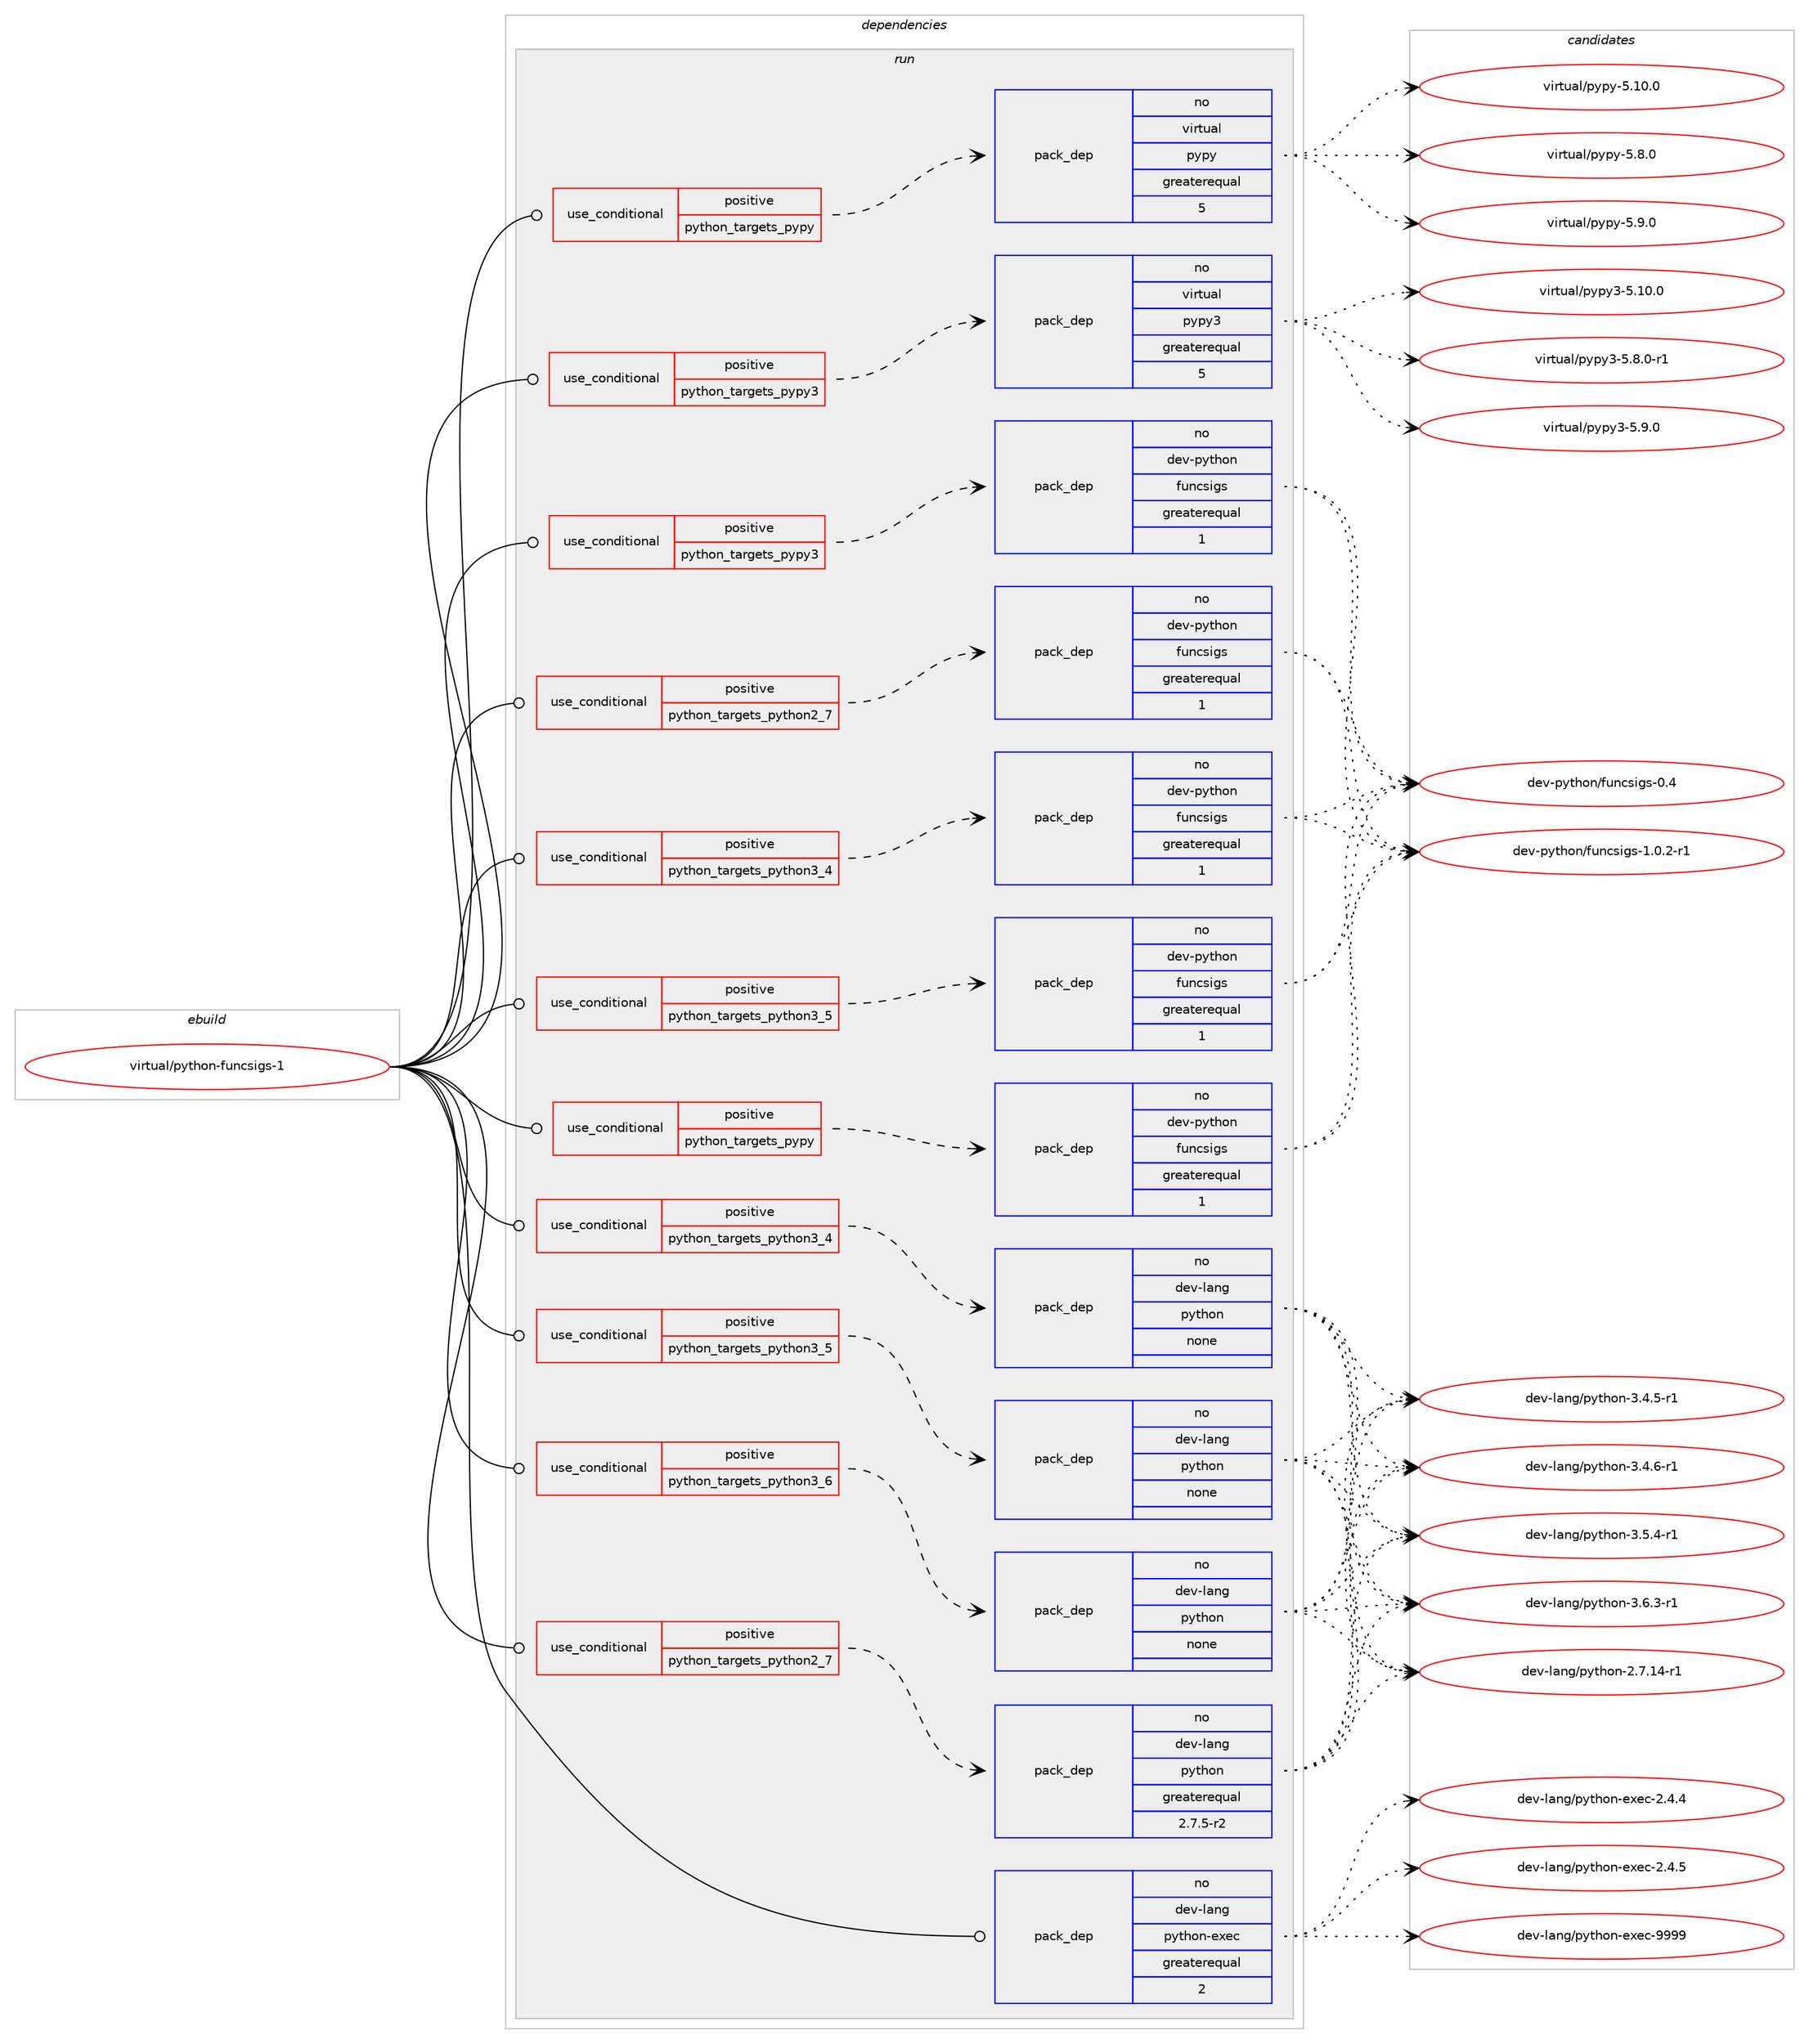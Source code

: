 digraph prolog {

# *************
# Graph options
# *************

newrank=true;
concentrate=true;
compound=true;
graph [rankdir=LR,fontname=Helvetica,fontsize=10,ranksep=1.5];#, ranksep=2.5, nodesep=0.2];
edge  [arrowhead=vee];
node  [fontname=Helvetica,fontsize=10];

# **********
# The ebuild
# **********

subgraph cluster_leftcol {
color=gray;
rank=same;
label=<<i>ebuild</i>>;
id [label="virtual/python-funcsigs-1", color=red, width=4, href="../virtual/python-funcsigs-1.svg"];
}

# ****************
# The dependencies
# ****************

subgraph cluster_midcol {
color=gray;
label=<<i>dependencies</i>>;
subgraph cluster_compile {
fillcolor="#eeeeee";
style=filled;
label=<<i>compile</i>>;
}
subgraph cluster_compileandrun {
fillcolor="#eeeeee";
style=filled;
label=<<i>compile and run</i>>;
}
subgraph cluster_run {
fillcolor="#eeeeee";
style=filled;
label=<<i>run</i>>;
subgraph cond1348 {
dependency8961 [label=<<TABLE BORDER="0" CELLBORDER="1" CELLSPACING="0" CELLPADDING="4"><TR><TD ROWSPAN="3" CELLPADDING="10">use_conditional</TD></TR><TR><TD>positive</TD></TR><TR><TD>python_targets_pypy</TD></TR></TABLE>>, shape=none, color=red];
subgraph pack7447 {
dependency8962 [label=<<TABLE BORDER="0" CELLBORDER="1" CELLSPACING="0" CELLPADDING="4" WIDTH="220"><TR><TD ROWSPAN="6" CELLPADDING="30">pack_dep</TD></TR><TR><TD WIDTH="110">no</TD></TR><TR><TD>dev-python</TD></TR><TR><TD>funcsigs</TD></TR><TR><TD>greaterequal</TD></TR><TR><TD>1</TD></TR></TABLE>>, shape=none, color=blue];
}
dependency8961:e -> dependency8962:w [weight=20,style="dashed",arrowhead="vee"];
}
id:e -> dependency8961:w [weight=20,style="solid",arrowhead="odot"];
subgraph cond1349 {
dependency8963 [label=<<TABLE BORDER="0" CELLBORDER="1" CELLSPACING="0" CELLPADDING="4"><TR><TD ROWSPAN="3" CELLPADDING="10">use_conditional</TD></TR><TR><TD>positive</TD></TR><TR><TD>python_targets_pypy</TD></TR></TABLE>>, shape=none, color=red];
subgraph pack7448 {
dependency8964 [label=<<TABLE BORDER="0" CELLBORDER="1" CELLSPACING="0" CELLPADDING="4" WIDTH="220"><TR><TD ROWSPAN="6" CELLPADDING="30">pack_dep</TD></TR><TR><TD WIDTH="110">no</TD></TR><TR><TD>virtual</TD></TR><TR><TD>pypy</TD></TR><TR><TD>greaterequal</TD></TR><TR><TD>5</TD></TR></TABLE>>, shape=none, color=blue];
}
dependency8963:e -> dependency8964:w [weight=20,style="dashed",arrowhead="vee"];
}
id:e -> dependency8963:w [weight=20,style="solid",arrowhead="odot"];
subgraph cond1350 {
dependency8965 [label=<<TABLE BORDER="0" CELLBORDER="1" CELLSPACING="0" CELLPADDING="4"><TR><TD ROWSPAN="3" CELLPADDING="10">use_conditional</TD></TR><TR><TD>positive</TD></TR><TR><TD>python_targets_pypy3</TD></TR></TABLE>>, shape=none, color=red];
subgraph pack7449 {
dependency8966 [label=<<TABLE BORDER="0" CELLBORDER="1" CELLSPACING="0" CELLPADDING="4" WIDTH="220"><TR><TD ROWSPAN="6" CELLPADDING="30">pack_dep</TD></TR><TR><TD WIDTH="110">no</TD></TR><TR><TD>dev-python</TD></TR><TR><TD>funcsigs</TD></TR><TR><TD>greaterequal</TD></TR><TR><TD>1</TD></TR></TABLE>>, shape=none, color=blue];
}
dependency8965:e -> dependency8966:w [weight=20,style="dashed",arrowhead="vee"];
}
id:e -> dependency8965:w [weight=20,style="solid",arrowhead="odot"];
subgraph cond1351 {
dependency8967 [label=<<TABLE BORDER="0" CELLBORDER="1" CELLSPACING="0" CELLPADDING="4"><TR><TD ROWSPAN="3" CELLPADDING="10">use_conditional</TD></TR><TR><TD>positive</TD></TR><TR><TD>python_targets_pypy3</TD></TR></TABLE>>, shape=none, color=red];
subgraph pack7450 {
dependency8968 [label=<<TABLE BORDER="0" CELLBORDER="1" CELLSPACING="0" CELLPADDING="4" WIDTH="220"><TR><TD ROWSPAN="6" CELLPADDING="30">pack_dep</TD></TR><TR><TD WIDTH="110">no</TD></TR><TR><TD>virtual</TD></TR><TR><TD>pypy3</TD></TR><TR><TD>greaterequal</TD></TR><TR><TD>5</TD></TR></TABLE>>, shape=none, color=blue];
}
dependency8967:e -> dependency8968:w [weight=20,style="dashed",arrowhead="vee"];
}
id:e -> dependency8967:w [weight=20,style="solid",arrowhead="odot"];
subgraph cond1352 {
dependency8969 [label=<<TABLE BORDER="0" CELLBORDER="1" CELLSPACING="0" CELLPADDING="4"><TR><TD ROWSPAN="3" CELLPADDING="10">use_conditional</TD></TR><TR><TD>positive</TD></TR><TR><TD>python_targets_python2_7</TD></TR></TABLE>>, shape=none, color=red];
subgraph pack7451 {
dependency8970 [label=<<TABLE BORDER="0" CELLBORDER="1" CELLSPACING="0" CELLPADDING="4" WIDTH="220"><TR><TD ROWSPAN="6" CELLPADDING="30">pack_dep</TD></TR><TR><TD WIDTH="110">no</TD></TR><TR><TD>dev-lang</TD></TR><TR><TD>python</TD></TR><TR><TD>greaterequal</TD></TR><TR><TD>2.7.5-r2</TD></TR></TABLE>>, shape=none, color=blue];
}
dependency8969:e -> dependency8970:w [weight=20,style="dashed",arrowhead="vee"];
}
id:e -> dependency8969:w [weight=20,style="solid",arrowhead="odot"];
subgraph cond1353 {
dependency8971 [label=<<TABLE BORDER="0" CELLBORDER="1" CELLSPACING="0" CELLPADDING="4"><TR><TD ROWSPAN="3" CELLPADDING="10">use_conditional</TD></TR><TR><TD>positive</TD></TR><TR><TD>python_targets_python2_7</TD></TR></TABLE>>, shape=none, color=red];
subgraph pack7452 {
dependency8972 [label=<<TABLE BORDER="0" CELLBORDER="1" CELLSPACING="0" CELLPADDING="4" WIDTH="220"><TR><TD ROWSPAN="6" CELLPADDING="30">pack_dep</TD></TR><TR><TD WIDTH="110">no</TD></TR><TR><TD>dev-python</TD></TR><TR><TD>funcsigs</TD></TR><TR><TD>greaterequal</TD></TR><TR><TD>1</TD></TR></TABLE>>, shape=none, color=blue];
}
dependency8971:e -> dependency8972:w [weight=20,style="dashed",arrowhead="vee"];
}
id:e -> dependency8971:w [weight=20,style="solid",arrowhead="odot"];
subgraph cond1354 {
dependency8973 [label=<<TABLE BORDER="0" CELLBORDER="1" CELLSPACING="0" CELLPADDING="4"><TR><TD ROWSPAN="3" CELLPADDING="10">use_conditional</TD></TR><TR><TD>positive</TD></TR><TR><TD>python_targets_python3_4</TD></TR></TABLE>>, shape=none, color=red];
subgraph pack7453 {
dependency8974 [label=<<TABLE BORDER="0" CELLBORDER="1" CELLSPACING="0" CELLPADDING="4" WIDTH="220"><TR><TD ROWSPAN="6" CELLPADDING="30">pack_dep</TD></TR><TR><TD WIDTH="110">no</TD></TR><TR><TD>dev-lang</TD></TR><TR><TD>python</TD></TR><TR><TD>none</TD></TR><TR><TD></TD></TR></TABLE>>, shape=none, color=blue];
}
dependency8973:e -> dependency8974:w [weight=20,style="dashed",arrowhead="vee"];
}
id:e -> dependency8973:w [weight=20,style="solid",arrowhead="odot"];
subgraph cond1355 {
dependency8975 [label=<<TABLE BORDER="0" CELLBORDER="1" CELLSPACING="0" CELLPADDING="4"><TR><TD ROWSPAN="3" CELLPADDING="10">use_conditional</TD></TR><TR><TD>positive</TD></TR><TR><TD>python_targets_python3_4</TD></TR></TABLE>>, shape=none, color=red];
subgraph pack7454 {
dependency8976 [label=<<TABLE BORDER="0" CELLBORDER="1" CELLSPACING="0" CELLPADDING="4" WIDTH="220"><TR><TD ROWSPAN="6" CELLPADDING="30">pack_dep</TD></TR><TR><TD WIDTH="110">no</TD></TR><TR><TD>dev-python</TD></TR><TR><TD>funcsigs</TD></TR><TR><TD>greaterequal</TD></TR><TR><TD>1</TD></TR></TABLE>>, shape=none, color=blue];
}
dependency8975:e -> dependency8976:w [weight=20,style="dashed",arrowhead="vee"];
}
id:e -> dependency8975:w [weight=20,style="solid",arrowhead="odot"];
subgraph cond1356 {
dependency8977 [label=<<TABLE BORDER="0" CELLBORDER="1" CELLSPACING="0" CELLPADDING="4"><TR><TD ROWSPAN="3" CELLPADDING="10">use_conditional</TD></TR><TR><TD>positive</TD></TR><TR><TD>python_targets_python3_5</TD></TR></TABLE>>, shape=none, color=red];
subgraph pack7455 {
dependency8978 [label=<<TABLE BORDER="0" CELLBORDER="1" CELLSPACING="0" CELLPADDING="4" WIDTH="220"><TR><TD ROWSPAN="6" CELLPADDING="30">pack_dep</TD></TR><TR><TD WIDTH="110">no</TD></TR><TR><TD>dev-lang</TD></TR><TR><TD>python</TD></TR><TR><TD>none</TD></TR><TR><TD></TD></TR></TABLE>>, shape=none, color=blue];
}
dependency8977:e -> dependency8978:w [weight=20,style="dashed",arrowhead="vee"];
}
id:e -> dependency8977:w [weight=20,style="solid",arrowhead="odot"];
subgraph cond1357 {
dependency8979 [label=<<TABLE BORDER="0" CELLBORDER="1" CELLSPACING="0" CELLPADDING="4"><TR><TD ROWSPAN="3" CELLPADDING="10">use_conditional</TD></TR><TR><TD>positive</TD></TR><TR><TD>python_targets_python3_5</TD></TR></TABLE>>, shape=none, color=red];
subgraph pack7456 {
dependency8980 [label=<<TABLE BORDER="0" CELLBORDER="1" CELLSPACING="0" CELLPADDING="4" WIDTH="220"><TR><TD ROWSPAN="6" CELLPADDING="30">pack_dep</TD></TR><TR><TD WIDTH="110">no</TD></TR><TR><TD>dev-python</TD></TR><TR><TD>funcsigs</TD></TR><TR><TD>greaterequal</TD></TR><TR><TD>1</TD></TR></TABLE>>, shape=none, color=blue];
}
dependency8979:e -> dependency8980:w [weight=20,style="dashed",arrowhead="vee"];
}
id:e -> dependency8979:w [weight=20,style="solid",arrowhead="odot"];
subgraph cond1358 {
dependency8981 [label=<<TABLE BORDER="0" CELLBORDER="1" CELLSPACING="0" CELLPADDING="4"><TR><TD ROWSPAN="3" CELLPADDING="10">use_conditional</TD></TR><TR><TD>positive</TD></TR><TR><TD>python_targets_python3_6</TD></TR></TABLE>>, shape=none, color=red];
subgraph pack7457 {
dependency8982 [label=<<TABLE BORDER="0" CELLBORDER="1" CELLSPACING="0" CELLPADDING="4" WIDTH="220"><TR><TD ROWSPAN="6" CELLPADDING="30">pack_dep</TD></TR><TR><TD WIDTH="110">no</TD></TR><TR><TD>dev-lang</TD></TR><TR><TD>python</TD></TR><TR><TD>none</TD></TR><TR><TD></TD></TR></TABLE>>, shape=none, color=blue];
}
dependency8981:e -> dependency8982:w [weight=20,style="dashed",arrowhead="vee"];
}
id:e -> dependency8981:w [weight=20,style="solid",arrowhead="odot"];
subgraph pack7458 {
dependency8983 [label=<<TABLE BORDER="0" CELLBORDER="1" CELLSPACING="0" CELLPADDING="4" WIDTH="220"><TR><TD ROWSPAN="6" CELLPADDING="30">pack_dep</TD></TR><TR><TD WIDTH="110">no</TD></TR><TR><TD>dev-lang</TD></TR><TR><TD>python-exec</TD></TR><TR><TD>greaterequal</TD></TR><TR><TD>2</TD></TR></TABLE>>, shape=none, color=blue];
}
id:e -> dependency8983:w [weight=20,style="solid",arrowhead="odot"];
}
}

# **************
# The candidates
# **************

subgraph cluster_choices {
rank=same;
color=gray;
label=<<i>candidates</i>>;

subgraph choice7447 {
color=black;
nodesep=1;
choice10010111845112121116104111110471021171109911510510311545484652 [label="dev-python/funcsigs-0.4", color=red, width=4,href="../dev-python/funcsigs-0.4.svg"];
choice1001011184511212111610411111047102117110991151051031154549464846504511449 [label="dev-python/funcsigs-1.0.2-r1", color=red, width=4,href="../dev-python/funcsigs-1.0.2-r1.svg"];
dependency8962:e -> choice10010111845112121116104111110471021171109911510510311545484652:w [style=dotted,weight="100"];
dependency8962:e -> choice1001011184511212111610411111047102117110991151051031154549464846504511449:w [style=dotted,weight="100"];
}
subgraph choice7448 {
color=black;
nodesep=1;
choice118105114116117971084711212111212145534649484648 [label="virtual/pypy-5.10.0", color=red, width=4,href="../virtual/pypy-5.10.0.svg"];
choice1181051141161179710847112121112121455346564648 [label="virtual/pypy-5.8.0", color=red, width=4,href="../virtual/pypy-5.8.0.svg"];
choice1181051141161179710847112121112121455346574648 [label="virtual/pypy-5.9.0", color=red, width=4,href="../virtual/pypy-5.9.0.svg"];
dependency8964:e -> choice118105114116117971084711212111212145534649484648:w [style=dotted,weight="100"];
dependency8964:e -> choice1181051141161179710847112121112121455346564648:w [style=dotted,weight="100"];
dependency8964:e -> choice1181051141161179710847112121112121455346574648:w [style=dotted,weight="100"];
}
subgraph choice7449 {
color=black;
nodesep=1;
choice10010111845112121116104111110471021171109911510510311545484652 [label="dev-python/funcsigs-0.4", color=red, width=4,href="../dev-python/funcsigs-0.4.svg"];
choice1001011184511212111610411111047102117110991151051031154549464846504511449 [label="dev-python/funcsigs-1.0.2-r1", color=red, width=4,href="../dev-python/funcsigs-1.0.2-r1.svg"];
dependency8966:e -> choice10010111845112121116104111110471021171109911510510311545484652:w [style=dotted,weight="100"];
dependency8966:e -> choice1001011184511212111610411111047102117110991151051031154549464846504511449:w [style=dotted,weight="100"];
}
subgraph choice7450 {
color=black;
nodesep=1;
choice11810511411611797108471121211121215145534649484648 [label="virtual/pypy3-5.10.0", color=red, width=4,href="../virtual/pypy3-5.10.0.svg"];
choice1181051141161179710847112121112121514553465646484511449 [label="virtual/pypy3-5.8.0-r1", color=red, width=4,href="../virtual/pypy3-5.8.0-r1.svg"];
choice118105114116117971084711212111212151455346574648 [label="virtual/pypy3-5.9.0", color=red, width=4,href="../virtual/pypy3-5.9.0.svg"];
dependency8968:e -> choice11810511411611797108471121211121215145534649484648:w [style=dotted,weight="100"];
dependency8968:e -> choice1181051141161179710847112121112121514553465646484511449:w [style=dotted,weight="100"];
dependency8968:e -> choice118105114116117971084711212111212151455346574648:w [style=dotted,weight="100"];
}
subgraph choice7451 {
color=black;
nodesep=1;
choice100101118451089711010347112121116104111110455046554649524511449 [label="dev-lang/python-2.7.14-r1", color=red, width=4,href="../dev-lang/python-2.7.14-r1.svg"];
choice1001011184510897110103471121211161041111104551465246534511449 [label="dev-lang/python-3.4.5-r1", color=red, width=4,href="../dev-lang/python-3.4.5-r1.svg"];
choice1001011184510897110103471121211161041111104551465246544511449 [label="dev-lang/python-3.4.6-r1", color=red, width=4,href="../dev-lang/python-3.4.6-r1.svg"];
choice1001011184510897110103471121211161041111104551465346524511449 [label="dev-lang/python-3.5.4-r1", color=red, width=4,href="../dev-lang/python-3.5.4-r1.svg"];
choice1001011184510897110103471121211161041111104551465446514511449 [label="dev-lang/python-3.6.3-r1", color=red, width=4,href="../dev-lang/python-3.6.3-r1.svg"];
dependency8970:e -> choice100101118451089711010347112121116104111110455046554649524511449:w [style=dotted,weight="100"];
dependency8970:e -> choice1001011184510897110103471121211161041111104551465246534511449:w [style=dotted,weight="100"];
dependency8970:e -> choice1001011184510897110103471121211161041111104551465246544511449:w [style=dotted,weight="100"];
dependency8970:e -> choice1001011184510897110103471121211161041111104551465346524511449:w [style=dotted,weight="100"];
dependency8970:e -> choice1001011184510897110103471121211161041111104551465446514511449:w [style=dotted,weight="100"];
}
subgraph choice7452 {
color=black;
nodesep=1;
choice10010111845112121116104111110471021171109911510510311545484652 [label="dev-python/funcsigs-0.4", color=red, width=4,href="../dev-python/funcsigs-0.4.svg"];
choice1001011184511212111610411111047102117110991151051031154549464846504511449 [label="dev-python/funcsigs-1.0.2-r1", color=red, width=4,href="../dev-python/funcsigs-1.0.2-r1.svg"];
dependency8972:e -> choice10010111845112121116104111110471021171109911510510311545484652:w [style=dotted,weight="100"];
dependency8972:e -> choice1001011184511212111610411111047102117110991151051031154549464846504511449:w [style=dotted,weight="100"];
}
subgraph choice7453 {
color=black;
nodesep=1;
choice100101118451089711010347112121116104111110455046554649524511449 [label="dev-lang/python-2.7.14-r1", color=red, width=4,href="../dev-lang/python-2.7.14-r1.svg"];
choice1001011184510897110103471121211161041111104551465246534511449 [label="dev-lang/python-3.4.5-r1", color=red, width=4,href="../dev-lang/python-3.4.5-r1.svg"];
choice1001011184510897110103471121211161041111104551465246544511449 [label="dev-lang/python-3.4.6-r1", color=red, width=4,href="../dev-lang/python-3.4.6-r1.svg"];
choice1001011184510897110103471121211161041111104551465346524511449 [label="dev-lang/python-3.5.4-r1", color=red, width=4,href="../dev-lang/python-3.5.4-r1.svg"];
choice1001011184510897110103471121211161041111104551465446514511449 [label="dev-lang/python-3.6.3-r1", color=red, width=4,href="../dev-lang/python-3.6.3-r1.svg"];
dependency8974:e -> choice100101118451089711010347112121116104111110455046554649524511449:w [style=dotted,weight="100"];
dependency8974:e -> choice1001011184510897110103471121211161041111104551465246534511449:w [style=dotted,weight="100"];
dependency8974:e -> choice1001011184510897110103471121211161041111104551465246544511449:w [style=dotted,weight="100"];
dependency8974:e -> choice1001011184510897110103471121211161041111104551465346524511449:w [style=dotted,weight="100"];
dependency8974:e -> choice1001011184510897110103471121211161041111104551465446514511449:w [style=dotted,weight="100"];
}
subgraph choice7454 {
color=black;
nodesep=1;
choice10010111845112121116104111110471021171109911510510311545484652 [label="dev-python/funcsigs-0.4", color=red, width=4,href="../dev-python/funcsigs-0.4.svg"];
choice1001011184511212111610411111047102117110991151051031154549464846504511449 [label="dev-python/funcsigs-1.0.2-r1", color=red, width=4,href="../dev-python/funcsigs-1.0.2-r1.svg"];
dependency8976:e -> choice10010111845112121116104111110471021171109911510510311545484652:w [style=dotted,weight="100"];
dependency8976:e -> choice1001011184511212111610411111047102117110991151051031154549464846504511449:w [style=dotted,weight="100"];
}
subgraph choice7455 {
color=black;
nodesep=1;
choice100101118451089711010347112121116104111110455046554649524511449 [label="dev-lang/python-2.7.14-r1", color=red, width=4,href="../dev-lang/python-2.7.14-r1.svg"];
choice1001011184510897110103471121211161041111104551465246534511449 [label="dev-lang/python-3.4.5-r1", color=red, width=4,href="../dev-lang/python-3.4.5-r1.svg"];
choice1001011184510897110103471121211161041111104551465246544511449 [label="dev-lang/python-3.4.6-r1", color=red, width=4,href="../dev-lang/python-3.4.6-r1.svg"];
choice1001011184510897110103471121211161041111104551465346524511449 [label="dev-lang/python-3.5.4-r1", color=red, width=4,href="../dev-lang/python-3.5.4-r1.svg"];
choice1001011184510897110103471121211161041111104551465446514511449 [label="dev-lang/python-3.6.3-r1", color=red, width=4,href="../dev-lang/python-3.6.3-r1.svg"];
dependency8978:e -> choice100101118451089711010347112121116104111110455046554649524511449:w [style=dotted,weight="100"];
dependency8978:e -> choice1001011184510897110103471121211161041111104551465246534511449:w [style=dotted,weight="100"];
dependency8978:e -> choice1001011184510897110103471121211161041111104551465246544511449:w [style=dotted,weight="100"];
dependency8978:e -> choice1001011184510897110103471121211161041111104551465346524511449:w [style=dotted,weight="100"];
dependency8978:e -> choice1001011184510897110103471121211161041111104551465446514511449:w [style=dotted,weight="100"];
}
subgraph choice7456 {
color=black;
nodesep=1;
choice10010111845112121116104111110471021171109911510510311545484652 [label="dev-python/funcsigs-0.4", color=red, width=4,href="../dev-python/funcsigs-0.4.svg"];
choice1001011184511212111610411111047102117110991151051031154549464846504511449 [label="dev-python/funcsigs-1.0.2-r1", color=red, width=4,href="../dev-python/funcsigs-1.0.2-r1.svg"];
dependency8980:e -> choice10010111845112121116104111110471021171109911510510311545484652:w [style=dotted,weight="100"];
dependency8980:e -> choice1001011184511212111610411111047102117110991151051031154549464846504511449:w [style=dotted,weight="100"];
}
subgraph choice7457 {
color=black;
nodesep=1;
choice100101118451089711010347112121116104111110455046554649524511449 [label="dev-lang/python-2.7.14-r1", color=red, width=4,href="../dev-lang/python-2.7.14-r1.svg"];
choice1001011184510897110103471121211161041111104551465246534511449 [label="dev-lang/python-3.4.5-r1", color=red, width=4,href="../dev-lang/python-3.4.5-r1.svg"];
choice1001011184510897110103471121211161041111104551465246544511449 [label="dev-lang/python-3.4.6-r1", color=red, width=4,href="../dev-lang/python-3.4.6-r1.svg"];
choice1001011184510897110103471121211161041111104551465346524511449 [label="dev-lang/python-3.5.4-r1", color=red, width=4,href="../dev-lang/python-3.5.4-r1.svg"];
choice1001011184510897110103471121211161041111104551465446514511449 [label="dev-lang/python-3.6.3-r1", color=red, width=4,href="../dev-lang/python-3.6.3-r1.svg"];
dependency8982:e -> choice100101118451089711010347112121116104111110455046554649524511449:w [style=dotted,weight="100"];
dependency8982:e -> choice1001011184510897110103471121211161041111104551465246534511449:w [style=dotted,weight="100"];
dependency8982:e -> choice1001011184510897110103471121211161041111104551465246544511449:w [style=dotted,weight="100"];
dependency8982:e -> choice1001011184510897110103471121211161041111104551465346524511449:w [style=dotted,weight="100"];
dependency8982:e -> choice1001011184510897110103471121211161041111104551465446514511449:w [style=dotted,weight="100"];
}
subgraph choice7458 {
color=black;
nodesep=1;
choice1001011184510897110103471121211161041111104510112010199455046524652 [label="dev-lang/python-exec-2.4.4", color=red, width=4,href="../dev-lang/python-exec-2.4.4.svg"];
choice1001011184510897110103471121211161041111104510112010199455046524653 [label="dev-lang/python-exec-2.4.5", color=red, width=4,href="../dev-lang/python-exec-2.4.5.svg"];
choice10010111845108971101034711212111610411111045101120101994557575757 [label="dev-lang/python-exec-9999", color=red, width=4,href="../dev-lang/python-exec-9999.svg"];
dependency8983:e -> choice1001011184510897110103471121211161041111104510112010199455046524652:w [style=dotted,weight="100"];
dependency8983:e -> choice1001011184510897110103471121211161041111104510112010199455046524653:w [style=dotted,weight="100"];
dependency8983:e -> choice10010111845108971101034711212111610411111045101120101994557575757:w [style=dotted,weight="100"];
}
}

}
